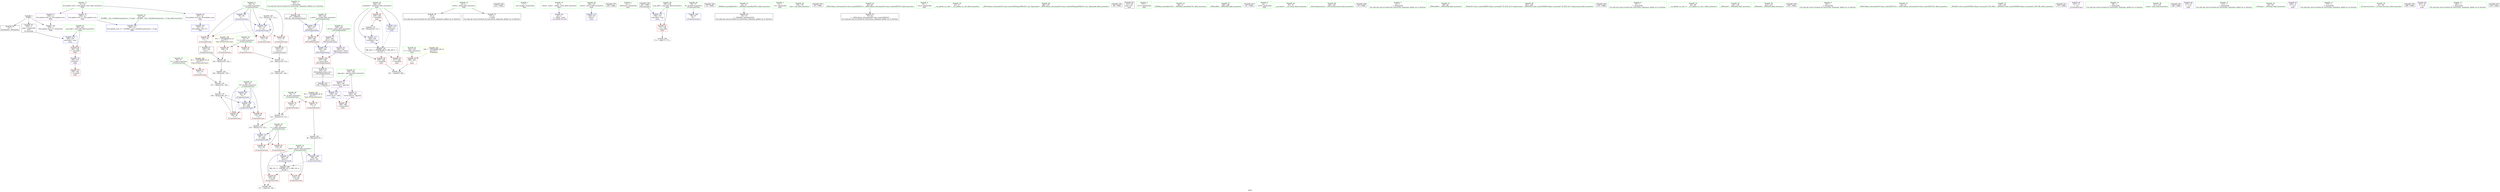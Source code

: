 digraph "SVFG" {
	label="SVFG";

	Node0x557678f6d330 [shape=record,color=grey,label="{NodeID: 0\nNullPtr}"];
	Node0x557678f6d330 -> Node0x557678f83da0[style=solid];
	Node0x557678f6d330 -> Node0x557678f83ea0[style=solid];
	Node0x557678f6d330 -> Node0x557678f83600[style=solid];
	Node0x557678f8bbc0 [shape=record,color=grey,label="{NodeID: 180\n112 = Binary(111, 113, )\n}"];
	Node0x557678f8bbc0 -> Node0x557678f82af0[style=solid];
	Node0x557678f830c0 [shape=record,color=red,label="{NodeID: 97\n183\<--182\n\<--arrayidx\nmain\n}"];
	Node0x557678f80880 [shape=record,color=green,label="{NodeID: 14\n193\<--1\n\<--dummyObj\nCan only get source location for instruction, argument, global var or function.|{<s0>15}}"];
	Node0x557678f80880:s0 -> Node0x557678f9e2f0[style=solid,color=red];
	Node0x557678f948f0 [shape=record,color=yellow,style=double,label="{NodeID: 194\n6V_1 = ENCHI(MR_6V_0)\npts\{75 \}\nFun[_Z11processCasev]}"];
	Node0x557678f948f0 -> Node0x557678f85440[style=dashed];
	Node0x557678f948f0 -> Node0x557678f85510[style=dashed];
	Node0x557678f82c90 [shape=record,color=blue,label="{NodeID: 111\n80\<--130\nbestT\<--\n_Z11processCasev\n}"];
	Node0x557678f82c90 -> Node0x557678f918f0[style=dashed];
	Node0x557678f81650 [shape=record,color=green,label="{NodeID: 28\n72\<--73\nX\<--X_field_insensitive\n_Z11processCasev\n}"];
	Node0x557678f81650 -> Node0x557678f852a0[style=solid];
	Node0x557678f81650 -> Node0x557678f85370[style=solid];
	Node0x557678f82270 [shape=record,color=green,label="{NodeID: 42\n162\<--163\nT\<--T_field_insensitive\nmain\n}"];
	Node0x557678f82270 -> Node0x557678f85ed0[style=solid];
	Node0x557678f83f70 [shape=record,color=black,label="{NodeID: 56\n9\<--8\n\<--inFile\nCan only get source location for instruction, argument, global var or function.}"];
	Node0x557678f9e020 [shape=record,color=black,label="{NodeID: 236\n212 = PHI()\n}"];
	Node0x557678f84bc0 [shape=record,color=purple,label="{NodeID: 70\n258\<--21\nllvm.global_ctors_1\<--llvm.global_ctors\nGlob }"];
	Node0x557678f84bc0 -> Node0x557678f83500[style=solid];
	Node0x557678f85780 [shape=record,color=red,label="{NodeID: 84\n117\<--78\n\<--n\n_Z11processCasev\n}"];
	Node0x557678f85780 -> Node0x557678f84510[style=solid];
	Node0x557678f7f4c0 [shape=record,color=green,label="{NodeID: 1\n7\<--1\n__dso_handle\<--dummyObj\nGlob }"];
	Node0x557678f8bd40 [shape=record,color=grey,label="{NodeID: 181\n105 = Binary(103, 104, )\n}"];
	Node0x557678f8bd40 -> Node0x557678f8bec0[style=solid];
	Node0x557678f83190 [shape=record,color=red,label="{NodeID: 98\n199\<--198\n\<--coerce.dive3\nmain\n}"];
	Node0x557678f80980 [shape=record,color=green,label="{NodeID: 15\n4\<--6\n_ZStL8__ioinit\<--_ZStL8__ioinit_field_insensitive\nGlob }"];
	Node0x557678f80980 -> Node0x557678f846b0[style=solid];
	Node0x557678f82d60 [shape=record,color=blue,label="{NodeID: 112\n156\<--94\nretval\<--\nmain\n}"];
	Node0x557678f81720 [shape=record,color=green,label="{NodeID: 29\n74\<--75\nF\<--F_field_insensitive\n_Z11processCasev\n}"];
	Node0x557678f81720 -> Node0x557678f85440[style=solid];
	Node0x557678f81720 -> Node0x557678f85510[style=solid];
	Node0x557678f82340 [shape=record,color=green,label="{NodeID: 43\n164\<--165\nagg.tmp\<--agg.tmp_field_insensitive\nmain\n}"];
	Node0x557678f82340 -> Node0x557678f84dc0[style=solid];
	Node0x557678f82340 -> Node0x557678f84e90[style=solid];
	Node0x557678f84070 [shape=record,color=black,label="{NodeID: 57\n10\<--8\n\<--inFile\nCan only get source location for instruction, argument, global var or function.}"];
	Node0x557678f9e0f0 [shape=record,color=black,label="{NodeID: 237\n216 = PHI()\n}"];
	Node0x557678f84cc0 [shape=record,color=purple,label="{NodeID: 71\n259\<--21\nllvm.global_ctors_2\<--llvm.global_ctors\nGlob }"];
	Node0x557678f84cc0 -> Node0x557678f83600[style=solid];
	Node0x557678f85850 [shape=record,color=red,label="{NodeID: 85\n126\<--80\n\<--bestT\n_Z11processCasev\n}"];
	Node0x557678f85850 -> Node0x557678f8c340[style=solid];
	Node0x557678f7f550 [shape=record,color=green,label="{NodeID: 2\n12\<--1\n_ZSt4cout\<--dummyObj\nGlob }"];
	Node0x557678f8bec0 [shape=record,color=grey,label="{NodeID: 182\n106 = Binary(87, 105, )\n}"];
	Node0x557678f8bec0 -> Node0x557678f8b5c0[style=solid];
	Node0x557678f83260 [shape=record,color=red,label="{NodeID: 99\n244\<--240\n\<--__n.addr\n_ZSt12setprecisioni\n}"];
	Node0x557678f83260 -> Node0x557678f884e0[style=solid];
	Node0x557678f80a80 [shape=record,color=green,label="{NodeID: 16\n8\<--11\ninFile\<--inFile_field_insensitive\nGlob }"];
	Node0x557678f80a80 -> Node0x557678f83f70[style=solid];
	Node0x557678f80a80 -> Node0x557678f84070[style=solid];
	Node0x557678f82e30 [shape=record,color=blue,label="{NodeID: 113\n158\<--154\nargc.addr\<--argc\nmain\n}"];
	Node0x557678f82e30 -> Node0x557678f85d30[style=dashed];
	Node0x557678f817f0 [shape=record,color=green,label="{NodeID: 30\n76\<--77\nR\<--R_field_insensitive\n_Z11processCasev\n}"];
	Node0x557678f817f0 -> Node0x557678f83700[style=solid];
	Node0x557678f82410 [shape=record,color=green,label="{NodeID: 44\n166\<--167\ncaseIndex\<--caseIndex_field_insensitive\nmain\n}"];
	Node0x557678f82410 -> Node0x557678f85fa0[style=solid];
	Node0x557678f82410 -> Node0x557678f86070[style=solid];
	Node0x557678f82410 -> Node0x557678f82ff0[style=solid];
	Node0x557678f82410 -> Node0x557678f88270[style=solid];
	Node0x557678f82410 -> Node0x557678f88340[style=solid];
	Node0x557678f9cc00 [shape=record,color=black,label="{NodeID: 224\n33 = PHI()\n}"];
	Node0x557678f84170 [shape=record,color=black,label="{NodeID: 58\n34\<--35\n\<--_ZNSt8ios_base4InitD1Ev\nCan only get source location for instruction, argument, global var or function.}"];
	Node0x557678f9e1c0 [shape=record,color=black,label="{NodeID: 238\n154 = PHI()\n0th arg main }"];
	Node0x557678f9e1c0 -> Node0x557678f82e30[style=solid];
	Node0x557678f84dc0 [shape=record,color=purple,label="{NodeID: 72\n196\<--164\ncoerce.dive\<--agg.tmp\nmain\n}"];
	Node0x557678f84dc0 -> Node0x557678f881a0[style=solid];
	Node0x557678f85920 [shape=record,color=red,label="{NodeID: 86\n133\<--80\n\<--bestT\n_Z11processCasev\n}"];
	Node0x557678f7f800 [shape=record,color=green,label="{NodeID: 3\n13\<--1\n.str\<--dummyObj\nGlob }"];
	Node0x557678f8c040 [shape=record,color=grey,label="{NodeID: 183\n96 = Binary(95, 87, )\n}"];
	Node0x557678f8c040 -> Node0x557678f82880[style=solid];
	Node0x557678f83330 [shape=record,color=red,label="{NodeID: 100\n247\<--246\n\<--coerce.dive\n_ZSt12setprecisioni\n}"];
	Node0x557678f83330 -> Node0x557678f845e0[style=solid];
	Node0x557678f80b80 [shape=record,color=green,label="{NodeID: 17\n21\<--25\nllvm.global_ctors\<--llvm.global_ctors_field_insensitive\nGlob }"];
	Node0x557678f80b80 -> Node0x557678f84ac0[style=solid];
	Node0x557678f80b80 -> Node0x557678f84bc0[style=solid];
	Node0x557678f80b80 -> Node0x557678f84cc0[style=solid];
	Node0x557678f82f00 [shape=record,color=blue,label="{NodeID: 114\n160\<--155\nargv.addr\<--argv\nmain\n}"];
	Node0x557678f82f00 -> Node0x557678f85e00[style=dashed];
	Node0x557678f818c0 [shape=record,color=green,label="{NodeID: 31\n78\<--79\nn\<--n_field_insensitive\n_Z11processCasev\n}"];
	Node0x557678f818c0 -> Node0x557678f855e0[style=solid];
	Node0x557678f818c0 -> Node0x557678f856b0[style=solid];
	Node0x557678f818c0 -> Node0x557678f85780[style=solid];
	Node0x557678f818c0 -> Node0x557678f827b0[style=solid];
	Node0x557678f818c0 -> Node0x557678f82af0[style=solid];
	Node0x557678f824e0 [shape=record,color=green,label="{NodeID: 45\n178\<--179\nexit\<--exit_field_insensitive\n}"];
	Node0x557678d339e0 [shape=record,color=black,label="{NodeID: 225\n54 = PHI()\n}"];
	Node0x557678f84270 [shape=record,color=black,label="{NodeID: 59\n55\<--56\n\<--_ZNSt14basic_ifstreamIcSt11char_traitsIcEED1Ev\nCan only get source location for instruction, argument, global var or function.}"];
	Node0x557678f9e2f0 [shape=record,color=black,label="{NodeID: 239\n237 = PHI(193, )\n0th arg _ZSt12setprecisioni }"];
	Node0x557678f9e2f0 -> Node0x557678f88410[style=solid];
	Node0x557678f84e90 [shape=record,color=purple,label="{NodeID: 73\n198\<--164\ncoerce.dive3\<--agg.tmp\nmain\n}"];
	Node0x557678f84e90 -> Node0x557678f83190[style=solid];
	Node0x557678f859f0 [shape=record,color=red,label="{NodeID: 87\n108\<--82\n\<--ft\n_Z11processCasev\n}"];
	Node0x557678f859f0 -> Node0x557678f8ba40[style=solid];
	Node0x557678f7f890 [shape=record,color=green,label="{NodeID: 4\n15\<--1\n.str.2\<--dummyObj\nGlob }"];
	Node0x557678f8c1c0 [shape=record,color=grey,label="{NodeID: 184\n207 = cmp(205, 206, )\n}"];
	Node0x557678f83400 [shape=record,color=blue,label="{NodeID: 101\n257\<--22\nllvm.global_ctors_0\<--\nGlob }"];
	Node0x557678f80c80 [shape=record,color=green,label="{NodeID: 18\n26\<--27\n__cxx_global_var_init\<--__cxx_global_var_init_field_insensitive\n}"];
	Node0x557678f881a0 [shape=record,color=blue,label="{NodeID: 115\n196\<--192\ncoerce.dive\<--call2\nmain\n}"];
	Node0x557678f881a0 -> Node0x557678f83190[style=dashed];
	Node0x557678f81990 [shape=record,color=green,label="{NodeID: 32\n80\<--81\nbestT\<--bestT_field_insensitive\n_Z11processCasev\n}"];
	Node0x557678f81990 -> Node0x557678f85850[style=solid];
	Node0x557678f81990 -> Node0x557678f85920[style=solid];
	Node0x557678f81990 -> Node0x557678f82880[style=solid];
	Node0x557678f81990 -> Node0x557678f82c90[style=solid];
	Node0x557678f825e0 [shape=record,color=green,label="{NodeID: 46\n186\<--187\n_ZNSt14basic_ifstreamIcSt11char_traitsIcEE4openEPKcSt13_Ios_Openmode\<--_ZNSt14basic_ifstreamIcSt11char_traitsIcEE4openEPKcSt13_Ios_Openmode_field_insensitive\n}"];
	Node0x557678f9d590 [shape=record,color=black,label="{NodeID: 226\n88 = PHI()\n}"];
	Node0x557678f84370 [shape=record,color=black,label="{NodeID: 60\n153\<--94\nmain_ret\<--\nmain\n}"];
	Node0x557678f84f60 [shape=record,color=purple,label="{NodeID: 74\n182\<--181\narrayidx\<--\nmain\n}"];
	Node0x557678f84f60 -> Node0x557678f830c0[style=solid];
	Node0x557678f85ac0 [shape=record,color=red,label="{NodeID: 88\n115\<--82\n\<--ft\n_Z11processCasev\n}"];
	Node0x557678f85ac0 -> Node0x557678f8b440[style=solid];
	Node0x557678f7f920 [shape=record,color=green,label="{NodeID: 5\n17\<--1\n.str.3\<--dummyObj\nGlob }"];
	Node0x557678f8c340 [shape=record,color=grey,label="{NodeID: 185\n127 = cmp(125, 126, )\n}"];
	Node0x557678f83500 [shape=record,color=blue,label="{NodeID: 102\n258\<--23\nllvm.global_ctors_1\<--_GLOBAL__sub_I_ilackthatsuperpower_1_0.cpp\nGlob }"];
	Node0x557678f80d80 [shape=record,color=green,label="{NodeID: 19\n30\<--31\n_ZNSt8ios_base4InitC1Ev\<--_ZNSt8ios_base4InitC1Ev_field_insensitive\n}"];
	Node0x557678f88270 [shape=record,color=blue,label="{NodeID: 116\n166\<--113\ncaseIndex\<--\nmain\n}"];
	Node0x557678f88270 -> Node0x557678f927f0[style=dashed];
	Node0x557678f81a60 [shape=record,color=green,label="{NodeID: 33\n82\<--83\nft\<--ft_field_insensitive\n_Z11processCasev\n}"];
	Node0x557678f81a60 -> Node0x557678f859f0[style=solid];
	Node0x557678f81a60 -> Node0x557678f85ac0[style=solid];
	Node0x557678f81a60 -> Node0x557678f82950[style=solid];
	Node0x557678f81a60 -> Node0x557678f82a20[style=solid];
	Node0x557678f826e0 [shape=record,color=green,label="{NodeID: 47\n189\<--190\n_ZNSirsERi\<--_ZNSirsERi_field_insensitive\n}"];
	Node0x557678f9d6f0 [shape=record,color=black,label="{NodeID: 227\n91 = PHI()\n}"];
	Node0x557678f84440 [shape=record,color=black,label="{NodeID: 61\n103\<--102\nconv\<--\n_Z11processCasev\n}"];
	Node0x557678f84440 -> Node0x557678f8bd40[style=solid];
	Node0x557678f85030 [shape=record,color=purple,label="{NodeID: 75\n243\<--238\n_M_n\<--retval\n_ZSt12setprecisioni\n}"];
	Node0x557678f85030 -> Node0x557678f884e0[style=solid];
	Node0x557678f85b90 [shape=record,color=red,label="{NodeID: 89\n125\<--84\n\<--t\n_Z11processCasev\n}"];
	Node0x557678f85b90 -> Node0x557678f8c340[style=solid];
	Node0x557678f7f9b0 [shape=record,color=green,label="{NodeID: 6\n19\<--1\n.str.4\<--dummyObj\nGlob }"];
	Node0x557678f8c4c0 [shape=record,color=grey,label="{NodeID: 186\n172 = cmp(171, 173, )\n}"];
	Node0x557678f83600 [shape=record,color=blue, style = dotted,label="{NodeID: 103\n259\<--3\nllvm.global_ctors_2\<--dummyVal\nGlob }"];
	Node0x557678f80e80 [shape=record,color=green,label="{NodeID: 20\n36\<--37\n__cxa_atexit\<--__cxa_atexit_field_insensitive\n}"];
	Node0x557678f88340 [shape=record,color=blue,label="{NodeID: 117\n166\<--220\ncaseIndex\<--inc\nmain\n}"];
	Node0x557678f88340 -> Node0x557678f927f0[style=dashed];
	Node0x557678f81b30 [shape=record,color=green,label="{NodeID: 34\n84\<--85\nt\<--t_field_insensitive\n_Z11processCasev\n}"];
	Node0x557678f81b30 -> Node0x557678f85b90[style=solid];
	Node0x557678f81b30 -> Node0x557678f85c60[style=solid];
	Node0x557678f81b30 -> Node0x557678f82bc0[style=solid];
	Node0x557678f83800 [shape=record,color=green,label="{NodeID: 48\n194\<--195\n_ZSt12setprecisioni\<--_ZSt12setprecisioni_field_insensitive\n}"];
	Node0x557678f9d7f0 [shape=record,color=black,label="{NodeID: 228\n92 = PHI()\n}"];
	Node0x557678f84510 [shape=record,color=black,label="{NodeID: 62\n118\<--117\nconv5\<--\n_Z11processCasev\n}"];
	Node0x557678f84510 -> Node0x557678f8b140[style=solid];
	Node0x557678f85100 [shape=record,color=purple,label="{NodeID: 76\n246\<--238\ncoerce.dive\<--retval\n_ZSt12setprecisioni\n}"];
	Node0x557678f85100 -> Node0x557678f83330[style=solid];
	Node0x557678f8b140 [shape=record,color=grey,label="{NodeID: 173\n120 = Binary(118, 119, )\n}"];
	Node0x557678f8b140 -> Node0x557678f8b8c0[style=solid];
	Node0x557678f85c60 [shape=record,color=red,label="{NodeID: 90\n130\<--84\n\<--t\n_Z11processCasev\n}"];
	Node0x557678f85c60 -> Node0x557678f82c90[style=solid];
	Node0x557678f801f0 [shape=record,color=green,label="{NodeID: 7\n22\<--1\n\<--dummyObj\nCan only get source location for instruction, argument, global var or function.}"];
	Node0x557678f83700 [shape=record,color=blue,label="{NodeID: 104\n76\<--87\nR\<--\n_Z11processCasev\n}"];
	Node0x557678f80f80 [shape=record,color=green,label="{NodeID: 21\n35\<--41\n_ZNSt8ios_base4InitD1Ev\<--_ZNSt8ios_base4InitD1Ev_field_insensitive\n}"];
	Node0x557678f80f80 -> Node0x557678f84170[style=solid];
	Node0x557678f88410 [shape=record,color=blue,label="{NodeID: 118\n240\<--237\n__n.addr\<--__n\n_ZSt12setprecisioni\n}"];
	Node0x557678f88410 -> Node0x557678f83260[style=dashed];
	Node0x557678f81c00 [shape=record,color=green,label="{NodeID: 35\n89\<--90\n_ZNSirsERd\<--_ZNSirsERd_field_insensitive\n}"];
	Node0x557678f83900 [shape=record,color=green,label="{NodeID: 49\n201\<--202\n_ZStlsIcSt11char_traitsIcEERSt13basic_ostreamIT_T0_ES6_St13_Setprecision\<--_ZStlsIcSt11char_traitsIcEERSt13basic_ostreamIT_T0_ES6_St13_Setprecision_field_insensitive\n}"];
	Node0x557678f9d8c0 [shape=record,color=black,label="{NodeID: 229\n134 = PHI()\n}"];
	Node0x557678f845e0 [shape=record,color=black,label="{NodeID: 63\n236\<--247\n_ZSt12setprecisioni_ret\<--\n_ZSt12setprecisioni\n|{<s0>15}}"];
	Node0x557678f845e0:s0 -> Node0x557678f9dc90[style=solid,color=blue];
	Node0x557678f851d0 [shape=record,color=red,label="{NodeID: 77\n101\<--70\n\<--C\n_Z11processCasev\n}"];
	Node0x557678f851d0 -> Node0x557678f8b5c0[style=solid];
	Node0x557678f8b2c0 [shape=record,color=grey,label="{NodeID: 174\n220 = Binary(219, 113, )\n}"];
	Node0x557678f8b2c0 -> Node0x557678f88340[style=solid];
	Node0x557678f85d30 [shape=record,color=red,label="{NodeID: 91\n171\<--158\n\<--argc.addr\nmain\n}"];
	Node0x557678f85d30 -> Node0x557678f8c4c0[style=solid];
	Node0x557678f80280 [shape=record,color=green,label="{NodeID: 8\n87\<--1\n\<--dummyObj\nCan only get source location for instruction, argument, global var or function.}"];
	Node0x557678f918f0 [shape=record,color=black,label="{NodeID: 188\nMR_12V_3 = PHI(MR_12V_2, MR_12V_4, )\npts\{81 \}\n}"];
	Node0x557678f918f0 -> Node0x557678f85850[style=dashed];
	Node0x557678f918f0 -> Node0x557678f85920[style=dashed];
	Node0x557678f918f0 -> Node0x557678f82c90[style=dashed];
	Node0x557678f827b0 [shape=record,color=blue,label="{NodeID: 105\n78\<--94\nn\<--\n_Z11processCasev\n}"];
	Node0x557678f827b0 -> Node0x557678f855e0[style=dashed];
	Node0x557678f827b0 -> Node0x557678f856b0[style=dashed];
	Node0x557678f827b0 -> Node0x557678f82af0[style=dashed];
	Node0x557678f81080 [shape=record,color=green,label="{NodeID: 22\n48\<--49\n__cxx_global_var_init.1\<--__cxx_global_var_init.1_field_insensitive\n}"];
	Node0x557678f884e0 [shape=record,color=blue,label="{NodeID: 119\n243\<--244\n_M_n\<--\n_ZSt12setprecisioni\n}"];
	Node0x557678f884e0 -> Node0x557678f83330[style=dashed];
	Node0x557678f81d00 [shape=record,color=green,label="{NodeID: 36\n135\<--136\n_ZNSolsEd\<--_ZNSolsEd_field_insensitive\n}"];
	Node0x557678f83a00 [shape=record,color=green,label="{NodeID: 50\n213\<--214\n_ZNSolsEi\<--_ZNSolsEi_field_insensitive\n}"];
	Node0x557678f9d9f0 [shape=record,color=black,label="{NodeID: 230\n138 = PHI()\n}"];
	Node0x557678f846b0 [shape=record,color=purple,label="{NodeID: 64\n32\<--4\n\<--_ZStL8__ioinit\n__cxx_global_var_init\n}"];
	Node0x557678f852a0 [shape=record,color=red,label="{NodeID: 78\n95\<--72\n\<--X\n_Z11processCasev\n}"];
	Node0x557678f852a0 -> Node0x557678f8c040[style=solid];
	Node0x557678f8b440 [shape=record,color=grey,label="{NodeID: 175\n123 = Binary(115, 122, )\n}"];
	Node0x557678f8b440 -> Node0x557678f82bc0[style=solid];
	Node0x557678f85e00 [shape=record,color=red,label="{NodeID: 92\n181\<--160\n\<--argv.addr\nmain\n}"];
	Node0x557678f85e00 -> Node0x557678f84f60[style=solid];
	Node0x557678f80380 [shape=record,color=green,label="{NodeID: 9\n94\<--1\n\<--dummyObj\nCan only get source location for instruction, argument, global var or function.}"];
	Node0x557678f82880 [shape=record,color=blue,label="{NodeID: 106\n80\<--96\nbestT\<--div\n_Z11processCasev\n}"];
	Node0x557678f82880 -> Node0x557678f918f0[style=dashed];
	Node0x557678f81180 [shape=record,color=green,label="{NodeID: 23\n52\<--53\n_ZNSt14basic_ifstreamIcSt11char_traitsIcEEC1Ev\<--_ZNSt14basic_ifstreamIcSt11char_traitsIcEEC1Ev_field_insensitive\n}"];
	Node0x557678f95100 [shape=record,color=yellow,style=double,label="{NodeID: 203\n24V_1 = ENCHI(MR_24V_0)\npts\{163 \}\nFun[main]}"];
	Node0x557678f95100 -> Node0x557678f85ed0[style=dashed];
	Node0x557678f81e00 [shape=record,color=green,label="{NodeID: 37\n139\<--140\n_ZStlsISt11char_traitsIcEERSt13basic_ostreamIcT_ES5_PKc\<--_ZStlsISt11char_traitsIcEERSt13basic_ostreamIcT_ES5_PKc_field_insensitive\n}"];
	Node0x557678f83b00 [shape=record,color=green,label="{NodeID: 51\n238\<--239\nretval\<--retval_field_insensitive\n_ZSt12setprecisioni\n}"];
	Node0x557678f83b00 -> Node0x557678f85030[style=solid];
	Node0x557678f83b00 -> Node0x557678f85100[style=solid];
	Node0x557678f9dac0 [shape=record,color=black,label="{NodeID: 231\n176 = PHI()\n}"];
	Node0x557678f84780 [shape=record,color=purple,label="{NodeID: 65\n137\<--13\n\<--.str\n_Z11processCasev\n}"];
	Node0x557678f85370 [shape=record,color=red,label="{NodeID: 79\n116\<--72\n\<--X\n_Z11processCasev\n}"];
	Node0x557678f85370 -> Node0x557678f8b740[style=solid];
	Node0x557678f8b5c0 [shape=record,color=grey,label="{NodeID: 176\n107 = Binary(101, 106, )\n}"];
	Node0x557678f8b5c0 -> Node0x557678f8ba40[style=solid];
	Node0x557678f85ed0 [shape=record,color=red,label="{NodeID: 93\n206\<--162\n\<--T\nmain\n}"];
	Node0x557678f85ed0 -> Node0x557678f8c1c0[style=solid];
	Node0x557678f80480 [shape=record,color=green,label="{NodeID: 10\n99\<--1\n\<--dummyObj\nCan only get source location for instruction, argument, global var or function.}"];
	Node0x557678f82950 [shape=record,color=blue,label="{NodeID: 107\n82\<--99\nft\<--\n_Z11processCasev\n}"];
	Node0x557678f82950 -> Node0x557678f859f0[style=dashed];
	Node0x557678f82950 -> Node0x557678f82a20[style=dashed];
	Node0x557678f81280 [shape=record,color=green,label="{NodeID: 24\n56\<--60\n_ZNSt14basic_ifstreamIcSt11char_traitsIcEED1Ev\<--_ZNSt14basic_ifstreamIcSt11char_traitsIcEED1Ev_field_insensitive\n}"];
	Node0x557678f81280 -> Node0x557678f84270[style=solid];
	Node0x557678f81f00 [shape=record,color=green,label="{NodeID: 38\n151\<--152\nmain\<--main_field_insensitive\n}"];
	Node0x557678f83bd0 [shape=record,color=green,label="{NodeID: 52\n240\<--241\n__n.addr\<--__n.addr_field_insensitive\n_ZSt12setprecisioni\n}"];
	Node0x557678f83bd0 -> Node0x557678f83260[style=solid];
	Node0x557678f83bd0 -> Node0x557678f88410[style=solid];
	Node0x557678f9db90 [shape=record,color=black,label="{NodeID: 232\n188 = PHI()\n}"];
	Node0x557678f84850 [shape=record,color=purple,label="{NodeID: 66\n175\<--15\n\<--.str.2\nmain\n}"];
	Node0x557678f85440 [shape=record,color=red,label="{NodeID: 80\n104\<--74\n\<--F\n_Z11processCasev\n}"];
	Node0x557678f85440 -> Node0x557678f8bd40[style=solid];
	Node0x557678f8b740 [shape=record,color=grey,label="{NodeID: 177\n122 = Binary(116, 121, )\n}"];
	Node0x557678f8b740 -> Node0x557678f8b440[style=solid];
	Node0x557678f85fa0 [shape=record,color=red,label="{NodeID: 94\n205\<--166\n\<--caseIndex\nmain\n}"];
	Node0x557678f85fa0 -> Node0x557678f8c1c0[style=solid];
	Node0x557678f80580 [shape=record,color=green,label="{NodeID: 11\n113\<--1\n\<--dummyObj\nCan only get source location for instruction, argument, global var or function.}"];
	Node0x557678f927f0 [shape=record,color=black,label="{NodeID: 191\nMR_26V_3 = PHI(MR_26V_4, MR_26V_2, )\npts\{167 \}\n}"];
	Node0x557678f927f0 -> Node0x557678f85fa0[style=dashed];
	Node0x557678f927f0 -> Node0x557678f86070[style=dashed];
	Node0x557678f927f0 -> Node0x557678f82ff0[style=dashed];
	Node0x557678f927f0 -> Node0x557678f88340[style=dashed];
	Node0x557678f82a20 [shape=record,color=blue,label="{NodeID: 108\n82\<--109\nft\<--add4\n_Z11processCasev\n}"];
	Node0x557678f82a20 -> Node0x557678f859f0[style=dashed];
	Node0x557678f82a20 -> Node0x557678f85ac0[style=dashed];
	Node0x557678f82a20 -> Node0x557678f82a20[style=dashed];
	Node0x557678f81380 [shape=record,color=green,label="{NodeID: 25\n63\<--64\n_Z5setupv\<--_Z5setupv_field_insensitive\n}"];
	Node0x557678f82000 [shape=record,color=green,label="{NodeID: 39\n156\<--157\nretval\<--retval_field_insensitive\nmain\n}"];
	Node0x557678f82000 -> Node0x557678f82d60[style=solid];
	Node0x557678f83ca0 [shape=record,color=green,label="{NodeID: 53\n23\<--252\n_GLOBAL__sub_I_ilackthatsuperpower_1_0.cpp\<--_GLOBAL__sub_I_ilackthatsuperpower_1_0.cpp_field_insensitive\n}"];
	Node0x557678f83ca0 -> Node0x557678f83500[style=solid];
	Node0x557678f9dc90 [shape=record,color=black,label="{NodeID: 233\n192 = PHI(236, )\n}"];
	Node0x557678f9dc90 -> Node0x557678f881a0[style=solid];
	Node0x557678f84920 [shape=record,color=purple,label="{NodeID: 67\n209\<--17\n\<--.str.3\nmain\n}"];
	Node0x557678f85510 [shape=record,color=red,label="{NodeID: 81\n119\<--74\n\<--F\n_Z11processCasev\n}"];
	Node0x557678f85510 -> Node0x557678f8b140[style=solid];
	Node0x557678f8b8c0 [shape=record,color=grey,label="{NodeID: 178\n121 = Binary(87, 120, )\n}"];
	Node0x557678f8b8c0 -> Node0x557678f8b740[style=solid];
	Node0x557678f86070 [shape=record,color=red,label="{NodeID: 95\n211\<--166\n\<--caseIndex\nmain\n}"];
	Node0x557678f80680 [shape=record,color=green,label="{NodeID: 12\n173\<--1\n\<--dummyObj\nCan only get source location for instruction, argument, global var or function.}"];
	Node0x557678f86550 [shape=record,color=yellow,style=double,label="{NodeID: 192\n2V_1 = ENCHI(MR_2V_0)\npts\{71 \}\nFun[_Z11processCasev]}"];
	Node0x557678f86550 -> Node0x557678f851d0[style=dashed];
	Node0x557678f82af0 [shape=record,color=blue,label="{NodeID: 109\n78\<--112\nn\<--inc\n_Z11processCasev\n}"];
	Node0x557678f82af0 -> Node0x557678f855e0[style=dashed];
	Node0x557678f82af0 -> Node0x557678f856b0[style=dashed];
	Node0x557678f82af0 -> Node0x557678f85780[style=dashed];
	Node0x557678f82af0 -> Node0x557678f82af0[style=dashed];
	Node0x557678f81480 [shape=record,color=green,label="{NodeID: 26\n67\<--68\n_Z11processCasev\<--_Z11processCasev_field_insensitive\n}"];
	Node0x557678f820d0 [shape=record,color=green,label="{NodeID: 40\n158\<--159\nargc.addr\<--argc.addr_field_insensitive\nmain\n}"];
	Node0x557678f820d0 -> Node0x557678f85d30[style=solid];
	Node0x557678f820d0 -> Node0x557678f82e30[style=solid];
	Node0x557678f83da0 [shape=record,color=black,label="{NodeID: 54\n2\<--3\ndummyVal\<--dummyVal\n}"];
	Node0x557678f9de80 [shape=record,color=black,label="{NodeID: 234\n200 = PHI()\n}"];
	Node0x557678f849f0 [shape=record,color=purple,label="{NodeID: 68\n215\<--19\n\<--.str.4\nmain\n}"];
	Node0x557678f855e0 [shape=record,color=red,label="{NodeID: 82\n102\<--78\n\<--n\n_Z11processCasev\n}"];
	Node0x557678f855e0 -> Node0x557678f84440[style=solid];
	Node0x557678f8ba40 [shape=record,color=grey,label="{NodeID: 179\n109 = Binary(108, 107, )\n}"];
	Node0x557678f8ba40 -> Node0x557678f82a20[style=solid];
	Node0x557678f82ff0 [shape=record,color=red,label="{NodeID: 96\n219\<--166\n\<--caseIndex\nmain\n}"];
	Node0x557678f82ff0 -> Node0x557678f8b2c0[style=solid];
	Node0x557678f80780 [shape=record,color=green,label="{NodeID: 13\n185\<--1\n\<--dummyObj\nCan only get source location for instruction, argument, global var or function.}"];
	Node0x557678f87070 [shape=record,color=yellow,style=double,label="{NodeID: 193\n4V_1 = ENCHI(MR_4V_0)\npts\{73 \}\nFun[_Z11processCasev]}"];
	Node0x557678f87070 -> Node0x557678f852a0[style=dashed];
	Node0x557678f87070 -> Node0x557678f85370[style=dashed];
	Node0x557678f82bc0 [shape=record,color=blue,label="{NodeID: 110\n84\<--123\nt\<--add9\n_Z11processCasev\n}"];
	Node0x557678f82bc0 -> Node0x557678f85b90[style=dashed];
	Node0x557678f82bc0 -> Node0x557678f85c60[style=dashed];
	Node0x557678f82bc0 -> Node0x557678f82bc0[style=dashed];
	Node0x557678f81580 [shape=record,color=green,label="{NodeID: 27\n70\<--71\nC\<--C_field_insensitive\n_Z11processCasev\n}"];
	Node0x557678f81580 -> Node0x557678f851d0[style=solid];
	Node0x557678f821a0 [shape=record,color=green,label="{NodeID: 41\n160\<--161\nargv.addr\<--argv.addr_field_insensitive\nmain\n}"];
	Node0x557678f821a0 -> Node0x557678f85e00[style=solid];
	Node0x557678f821a0 -> Node0x557678f82f00[style=solid];
	Node0x557678f83ea0 [shape=record,color=black,label="{NodeID: 55\n155\<--3\nargv\<--dummyVal\nmain\n1st arg main }"];
	Node0x557678f83ea0 -> Node0x557678f82f00[style=solid];
	Node0x557678f9df50 [shape=record,color=black,label="{NodeID: 235\n210 = PHI()\n}"];
	Node0x557678f84ac0 [shape=record,color=purple,label="{NodeID: 69\n257\<--21\nllvm.global_ctors_0\<--llvm.global_ctors\nGlob }"];
	Node0x557678f84ac0 -> Node0x557678f83400[style=solid];
	Node0x557678f856b0 [shape=record,color=red,label="{NodeID: 83\n111\<--78\n\<--n\n_Z11processCasev\n}"];
	Node0x557678f856b0 -> Node0x557678f8bbc0[style=solid];
}
